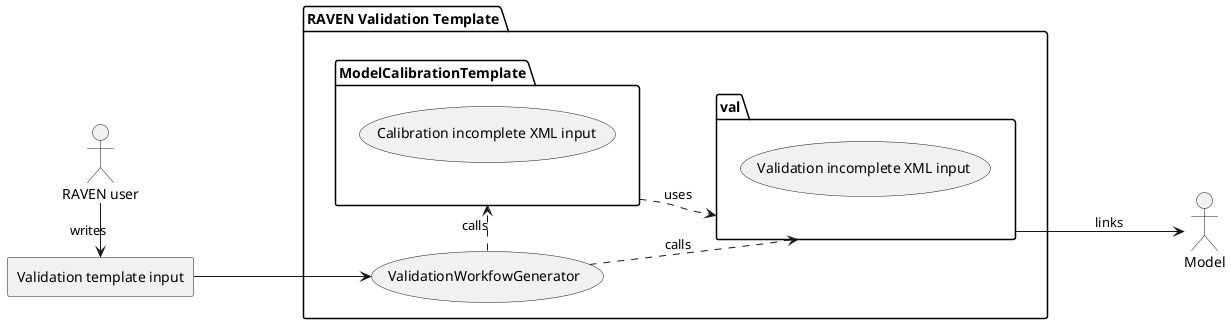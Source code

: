 @startuml Use case RAVEN Validation


actor "RAVEN user" as customer
rectangle "Validation template input" as input
customer -> input:writes

package "RAVEN Validation Template" {
  left to right direction
  package "ModelCalibrationTemplate" as cal{
      (Calibration incomplete XML input)
  }

  (ValidationWorkfowGenerator) .> cal: calls
  cal .down-> val:uses
  input ---> (ValidationWorkfowGenerator)
  package "ModelValidationTemplate" as val {
    (Validation incomplete XML input)
  }
  (ValidationWorkfowGenerator) .> val: calls
  
  
}
val ---> Model:links

 
@enduml